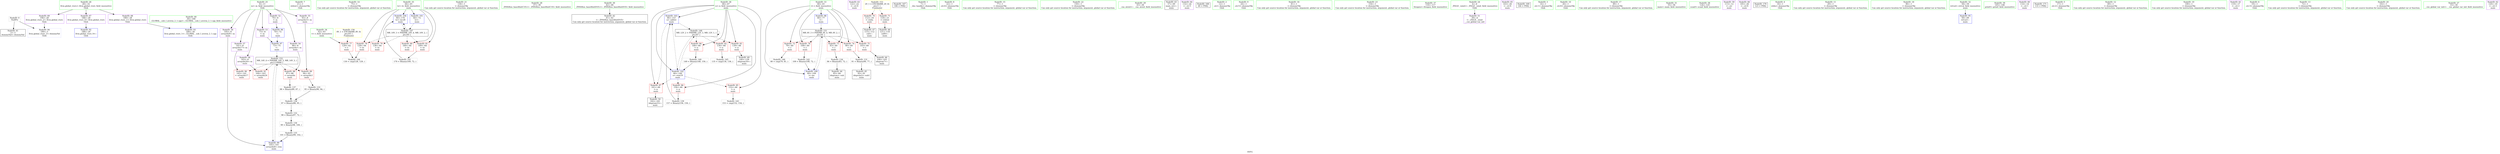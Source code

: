 digraph "SVFG" {
	label="SVFG";

	Node0x564448d8d000 [shape=record,color=grey,label="{NodeID: 0\nNullPtr}"];
	Node0x564448d8d000 -> Node0x564448da16e0[style=solid];
	Node0x564448d8d000 -> Node0x564448da5360[style=solid];
	Node0x564448da4fc0 [shape=record,color=red,label="{NodeID: 90\n142\<--141\n\<--arrayidx17\nmain\n}"];
	Node0x564448d9f490 [shape=record,color=green,label="{NodeID: 7\n21\<--1\nstdout\<--dummyObj\nGlob }"];
	Node0x564448da1dc0 [shape=record,color=blue,label="{NodeID: 97\n73\<--75\n\<--\nmain\n}"];
	Node0x564448da1dc0 -> Node0x564448daef70[style=dashed];
	Node0x564448d9fe80 [shape=record,color=green,label="{NodeID: 14\n75\<--1\n\<--dummyObj\nCan only get source location for instruction, argument, global var or function.}"];
	Node0x564448da2370 [shape=record,color=blue,label="{NodeID: 104\n64\<--170\nte\<--inc28\nmain\n}"];
	Node0x564448da2370 -> Node0x564448dad670[style=dashed];
	Node0x564448da03d0 [shape=record,color=green,label="{NodeID: 21\n136\<--1\n\<--dummyObj\nCan only get source location for instruction, argument, global var or function.}"];
	Node0x564448da0ad0 [shape=record,color=green,label="{NodeID: 28\n37\<--38\n_ZNSt8ios_base4InitC1Ev\<--_ZNSt8ios_base4InitC1Ev_field_insensitive\n}"];
	Node0x564448da1140 [shape=record,color=green,label="{NodeID: 35\n64\<--65\nte\<--te_field_insensitive\nmain\n}"];
	Node0x564448da1140 -> Node0x564448da4600[style=solid];
	Node0x564448da1140 -> Node0x564448da46d0[style=solid];
	Node0x564448da1140 -> Node0x564448da47a0[style=solid];
	Node0x564448da1140 -> Node0x564448da4870[style=solid];
	Node0x564448da1140 -> Node0x564448da2100[style=solid];
	Node0x564448da1140 -> Node0x564448da2370[style=solid];
	Node0x564448da17e0 [shape=record,color=black,label="{NodeID: 42\n41\<--42\n\<--_ZNSt8ios_base4InitD1Ev\nCan only get source location for instruction, argument, global var or function.}"];
	Node0x564448da27a0 [shape=record,color=grey,label="{NodeID: 132\n98 = Binary(97, 72, )\n}"];
	Node0x564448da27a0 -> Node0x564448da8800[style=solid];
	Node0x564448da2de0 [shape=record,color=black,label="{NodeID: 49\n140\<--139\nidxprom16\<--\nmain\n}"];
	Node0x564448da8c80 [shape=record,color=grey,label="{NodeID: 139\n157 = Binary(156, 150, )\n}"];
	Node0x564448da8c80 -> Node0x564448da22a0[style=solid];
	Node0x564448da3390 [shape=record,color=purple,label="{NodeID: 56\n105\<--8\narrayidx8\<--m\nmain\n}"];
	Node0x564448da3390 -> Node0x564448da1f60[style=solid];
	Node0x564448da9700 [shape=record,color=grey,label="{NodeID: 146\n80 = cmp(79, 81, )\n}"];
	Node0x564448da3940 [shape=record,color=purple,label="{NodeID: 63\n122\<--22\n\<--.str.4\nmain\n}"];
	Node0x564448daf470 [shape=record,color=yellow,style=double,label="{NodeID: 153\n2V_1 = ENCHI(MR_2V_0)\npts\{1 \}\nFun[main]}"];
	Node0x564448daf470 -> Node0x564448da3f80[style=dashed];
	Node0x564448daf470 -> Node0x564448da4050[style=dashed];
	Node0x564448da3f80 [shape=record,color=red,label="{NodeID: 70\n112\<--16\n\<--stdin\nmain\n}"];
	Node0x564448da3f80 -> Node0x564448da1c20[style=solid];
	Node0x564448da4530 [shape=record,color=red,label="{NodeID: 77\n129\<--62\n\<--t\nmain\n}"];
	Node0x564448da4530 -> Node0x564448da9400[style=solid];
	Node0x564448bd6540 [shape=record,color=black,label="{NodeID: 167\n166 = PHI()\n}"];
	Node0x564448da4ae0 [shape=record,color=red,label="{NodeID: 84\n148\<--66\n\<--n\nmain\n}"];
	Node0x564448da4ae0 -> Node0x564448da8e00[style=solid];
	Node0x564448d8d390 [shape=record,color=green,label="{NodeID: 1\n7\<--1\n__dso_handle\<--dummyObj\nGlob }"];
	Node0x564448da5090 [shape=record,color=red,label="{NodeID: 91\n164\<--163\n\<--arrayidx24\nmain\n}"];
	Node0x564448d8d920 [shape=record,color=green,label="{NodeID: 8\n22\<--1\n.str.4\<--dummyObj\nGlob }"];
	Node0x564448da1e90 [shape=record,color=blue,label="{NodeID: 98\n60\<--77\ni\<--\nmain\n}"];
	Node0x564448da1e90 -> Node0x564448daea70[style=dashed];
	Node0x564448d9ff10 [shape=record,color=green,label="{NodeID: 15\n77\<--1\n\<--dummyObj\nCan only get source location for instruction, argument, global var or function.}"];
	Node0x564448da04d0 [shape=record,color=green,label="{NodeID: 22\n150\<--1\n\<--dummyObj\nCan only get source location for instruction, argument, global var or function.}"];
	Node0x564448da0bd0 [shape=record,color=green,label="{NodeID: 29\n43\<--44\n__cxa_atexit\<--__cxa_atexit_field_insensitive\n}"];
	Node0x564448da1210 [shape=record,color=green,label="{NodeID: 36\n66\<--67\nn\<--n_field_insensitive\nmain\n}"];
	Node0x564448da1210 -> Node0x564448da4940[style=solid];
	Node0x564448da1210 -> Node0x564448da4a10[style=solid];
	Node0x564448da1210 -> Node0x564448da4ae0[style=solid];
	Node0x564448da1210 -> Node0x564448da4bb0[style=solid];
	Node0x564448da1210 -> Node0x564448da4c80[style=solid];
	Node0x564448da1210 -> Node0x564448da4d50[style=solid];
	Node0x564448da1210 -> Node0x564448da21d0[style=solid];
	Node0x564448da1210 -> Node0x564448da22a0[style=solid];
	Node0x564448da18e0 [shape=record,color=black,label="{NodeID: 43\n57\<--69\nmain_ret\<--\nmain\n}"];
	Node0x564448da2920 [shape=record,color=grey,label="{NodeID: 133\n95 = Binary(96, 94, )\n}"];
	Node0x564448da2920 -> Node0x564448da8b00[style=solid];
	Node0x564448da2eb0 [shape=record,color=black,label="{NodeID: 50\n162\<--161\nidxprom23\<--\nmain\n}"];
	Node0x564448da8e00 [shape=record,color=grey,label="{NodeID: 140\n149 = Binary(148, 150, )\n}"];
	Node0x564448da8e00 -> Node0x564448da21d0[style=solid];
	Node0x564448da3460 [shape=record,color=purple,label="{NodeID: 57\n141\<--8\narrayidx17\<--m\nmain\n}"];
	Node0x564448da3460 -> Node0x564448da4fc0[style=solid];
	Node0x564448dad670 [shape=record,color=black,label="{NodeID: 147\nMR_10V_3 = PHI(MR_10V_4, MR_10V_2, )\npts\{65 \}\n}"];
	Node0x564448dad670 -> Node0x564448da4600[style=dashed];
	Node0x564448dad670 -> Node0x564448da46d0[style=dashed];
	Node0x564448dad670 -> Node0x564448da47a0[style=dashed];
	Node0x564448dad670 -> Node0x564448da4870[style=dashed];
	Node0x564448dad670 -> Node0x564448da2370[style=dashed];
	Node0x564448da3a10 [shape=record,color=purple,label="{NodeID: 64\n132\<--24\n\<--.str.5\nmain\n}"];
	Node0x564448da4050 [shape=record,color=red,label="{NodeID: 71\n118\<--21\n\<--stdout\nmain\n}"];
	Node0x564448da4050 -> Node0x564448da2d10[style=solid];
	Node0x564448da4600 [shape=record,color=red,label="{NodeID: 78\n128\<--64\n\<--te\nmain\n}"];
	Node0x564448da4600 -> Node0x564448da9400[style=solid];
	Node0x564448db5670 [shape=record,color=black,label="{NodeID: 168\n40 = PHI()\n}"];
	Node0x564448da4bb0 [shape=record,color=red,label="{NodeID: 85\n152\<--66\n\<--n\nmain\n}"];
	Node0x564448da4bb0 -> Node0x564448da9280[style=solid];
	Node0x564448d8d210 [shape=record,color=green,label="{NodeID: 2\n12\<--1\n.str\<--dummyObj\nGlob }"];
	Node0x564448da5160 [shape=record,color=blue,label="{NodeID: 92\n188\<--29\nllvm.global_ctors_0\<--\nGlob }"];
	Node0x564448d8d9b0 [shape=record,color=green,label="{NodeID: 9\n24\<--1\n.str.5\<--dummyObj\nGlob }"];
	Node0x564448da1f60 [shape=record,color=blue,label="{NodeID: 99\n105\<--101\narrayidx8\<--rem\nmain\n}"];
	Node0x564448da1f60 -> Node0x564448daef70[style=dashed];
	Node0x564448d9ffa0 [shape=record,color=green,label="{NodeID: 16\n81\<--1\n\<--dummyObj\nCan only get source location for instruction, argument, global var or function.}"];
	Node0x564448da05d0 [shape=record,color=green,label="{NodeID: 23\n154\<--1\n\<--dummyObj\nCan only get source location for instruction, argument, global var or function.}"];
	Node0x564448da0cd0 [shape=record,color=green,label="{NodeID: 30\n42\<--48\n_ZNSt8ios_base4InitD1Ev\<--_ZNSt8ios_base4InitD1Ev_field_insensitive\n}"];
	Node0x564448da0cd0 -> Node0x564448da17e0[style=solid];
	Node0x564448da12e0 [shape=record,color=green,label="{NodeID: 37\n116\<--117\nfreopen\<--freopen_field_insensitive\n}"];
	Node0x564448da19b0 [shape=record,color=black,label="{NodeID: 44\n85\<--84\nidxprom\<--sub\nmain\n}"];
	Node0x564448da2aa0 [shape=record,color=grey,label="{NodeID: 134\n84 = Binary(83, 72, )\n}"];
	Node0x564448da2aa0 -> Node0x564448da19b0[style=solid];
	Node0x564448da2f80 [shape=record,color=purple,label="{NodeID: 51\n39\<--4\n\<--_ZStL8__ioinit\n__cxx_global_var_init\n}"];
	Node0x564448da8f80 [shape=record,color=grey,label="{NodeID: 141\n170 = Binary(169, 72, )\n}"];
	Node0x564448da8f80 -> Node0x564448da2370[style=solid];
	Node0x564448da3530 [shape=record,color=purple,label="{NodeID: 58\n163\<--8\narrayidx24\<--m\nmain\n}"];
	Node0x564448da3530 -> Node0x564448da5090[style=solid];
	Node0x564448dadb70 [shape=record,color=black,label="{NodeID: 148\nMR_12V_2 = PHI(MR_12V_3, MR_12V_1, )\npts\{67 \}\n}"];
	Node0x564448dadb70 -> Node0x564448da4940[style=dashed];
	Node0x564448dadb70 -> Node0x564448da4a10[style=dashed];
	Node0x564448dadb70 -> Node0x564448da4ae0[style=dashed];
	Node0x564448dadb70 -> Node0x564448da21d0[style=dashed];
	Node0x564448dadb70 -> Node0x564448dadb70[style=dashed];
	Node0x564448da3ae0 [shape=record,color=purple,label="{NodeID: 65\n143\<--26\n\<--.str.6\nmain\n}"];
	Node0x564448da4120 [shape=record,color=red,label="{NodeID: 72\n79\<--60\n\<--i\nmain\n}"];
	Node0x564448da4120 -> Node0x564448da9700[style=solid];
	Node0x564448da46d0 [shape=record,color=red,label="{NodeID: 79\n138\<--64\n\<--te\nmain\n}"];
	Node0x564448db5770 [shape=record,color=black,label="{NodeID: 169\n144 = PHI()\n}"];
	Node0x564448da4c80 [shape=record,color=red,label="{NodeID: 86\n156\<--66\n\<--n\nmain\n}"];
	Node0x564448da4c80 -> Node0x564448da8c80[style=solid];
	Node0x564448d8d2a0 [shape=record,color=green,label="{NodeID: 3\n14\<--1\n.str.1\<--dummyObj\nGlob }"];
	Node0x564448da5260 [shape=record,color=blue,label="{NodeID: 93\n189\<--30\nllvm.global_ctors_1\<--_GLOBAL__sub_I_averza_2_1.cpp\nGlob }"];
	Node0x564448d8da40 [shape=record,color=green,label="{NodeID: 10\n26\<--1\n.str.6\<--dummyObj\nGlob }"];
	Node0x564448da2030 [shape=record,color=blue,label="{NodeID: 100\n60\<--109\ni\<--inc\nmain\n}"];
	Node0x564448da2030 -> Node0x564448daea70[style=dashed];
	Node0x564448da0030 [shape=record,color=green,label="{NodeID: 17\n89\<--1\n\<--dummyObj\nCan only get source location for instruction, argument, global var or function.}"];
	Node0x564448da06d0 [shape=record,color=green,label="{NodeID: 24\n4\<--6\n_ZStL8__ioinit\<--_ZStL8__ioinit_field_insensitive\nGlob }"];
	Node0x564448da06d0 -> Node0x564448da2f80[style=solid];
	Node0x564448da0dd0 [shape=record,color=green,label="{NodeID: 31\n55\<--56\nmain\<--main_field_insensitive\n}"];
	Node0x564448da13e0 [shape=record,color=green,label="{NodeID: 38\n124\<--125\nscanf\<--scanf_field_insensitive\n}"];
	Node0x564448da1a80 [shape=record,color=black,label="{NodeID: 45\n92\<--91\nidxprom2\<--sub1\nmain\n}"];
	Node0x564448da2c20 [shape=record,color=grey,label="{NodeID: 135\n101 = Binary(99, 102, )\n}"];
	Node0x564448da2c20 -> Node0x564448da1f60[style=solid];
	Node0x564448da3050 [shape=record,color=purple,label="{NodeID: 52\n70\<--8\n\<--m\nmain\n}"];
	Node0x564448da3050 -> Node0x564448da1cf0[style=solid];
	Node0x564448da9100 [shape=record,color=grey,label="{NodeID: 142\n109 = Binary(108, 72, )\n}"];
	Node0x564448da9100 -> Node0x564448da2030[style=solid];
	Node0x564448da3600 [shape=record,color=purple,label="{NodeID: 59\n113\<--12\n\<--.str\nmain\n}"];
	Node0x564448da3bb0 [shape=record,color=purple,label="{NodeID: 66\n165\<--26\n\<--.str.6\nmain\n}"];
	Node0x564448db0150 [shape=record,color=yellow,style=double,label="{NodeID: 156\n8V_1 = ENCHI(MR_8V_0)\npts\{63 \}\nFun[main]}"];
	Node0x564448db0150 -> Node0x564448da4530[style=dashed];
	Node0x564448da41f0 [shape=record,color=red,label="{NodeID: 73\n83\<--60\n\<--i\nmain\n}"];
	Node0x564448da41f0 -> Node0x564448da2aa0[style=solid];
	Node0x564448da47a0 [shape=record,color=red,label="{NodeID: 80\n160\<--64\n\<--te\nmain\n}"];
	Node0x564448db5870 [shape=record,color=black,label="{NodeID: 170\n123 = PHI()\n}"];
	Node0x564448da4d50 [shape=record,color=red,label="{NodeID: 87\n161\<--66\n\<--n\nmain\n}"];
	Node0x564448da4d50 -> Node0x564448da2eb0[style=solid];
	Node0x564448d9f2e0 [shape=record,color=green,label="{NodeID: 4\n16\<--1\nstdin\<--dummyObj\nGlob }"];
	Node0x564448da5360 [shape=record,color=blue, style = dotted,label="{NodeID: 94\n190\<--3\nllvm.global_ctors_2\<--dummyVal\nGlob }"];
	Node0x564448d9fcd0 [shape=record,color=green,label="{NodeID: 11\n29\<--1\n\<--dummyObj\nCan only get source location for instruction, argument, global var or function.}"];
	Node0x564448da2100 [shape=record,color=blue,label="{NodeID: 101\n64\<--72\nte\<--\nmain\n}"];
	Node0x564448da2100 -> Node0x564448dad670[style=dashed];
	Node0x564448da0100 [shape=record,color=green,label="{NodeID: 18\n96\<--1\n\<--dummyObj\nCan only get source location for instruction, argument, global var or function.}"];
	Node0x564448da07d0 [shape=record,color=green,label="{NodeID: 25\n8\<--11\nm\<--m_field_insensitive\nGlob }"];
	Node0x564448da07d0 -> Node0x564448da3050[style=solid];
	Node0x564448da07d0 -> Node0x564448da3120[style=solid];
	Node0x564448da07d0 -> Node0x564448da31f0[style=solid];
	Node0x564448da07d0 -> Node0x564448da32c0[style=solid];
	Node0x564448da07d0 -> Node0x564448da3390[style=solid];
	Node0x564448da07d0 -> Node0x564448da3460[style=solid];
	Node0x564448da07d0 -> Node0x564448da3530[style=solid];
	Node0x564448da0ed0 [shape=record,color=green,label="{NodeID: 32\n58\<--59\nretval\<--retval_field_insensitive\nmain\n}"];
	Node0x564448da0ed0 -> Node0x564448da5460[style=solid];
	Node0x564448da14e0 [shape=record,color=green,label="{NodeID: 39\n145\<--146\nprintf\<--printf_field_insensitive\n}"];
	Node0x564448da1b50 [shape=record,color=black,label="{NodeID: 46\n104\<--103\nidxprom7\<--\nmain\n}"];
	Node0x564448da8800 [shape=record,color=grey,label="{NodeID: 136\n99 = Binary(98, 100, )\n}"];
	Node0x564448da8800 -> Node0x564448da2c20[style=solid];
	Node0x564448da3120 [shape=record,color=purple,label="{NodeID: 53\n73\<--8\n\<--m\nmain\n}"];
	Node0x564448da3120 -> Node0x564448da1dc0[style=solid];
	Node0x564448da9280 [shape=record,color=grey,label="{NodeID: 143\n153 = cmp(152, 154, )\n}"];
	Node0x564448da36d0 [shape=record,color=purple,label="{NodeID: 60\n114\<--14\n\<--.str.1\nmain\n}"];
	Node0x564448da3c80 [shape=record,color=purple,label="{NodeID: 67\n188\<--28\nllvm.global_ctors_0\<--llvm.global_ctors\nGlob }"];
	Node0x564448da3c80 -> Node0x564448da5160[style=solid];
	Node0x564448da42c0 [shape=record,color=red,label="{NodeID: 74\n90\<--60\n\<--i\nmain\n}"];
	Node0x564448da42c0 -> Node0x564448da2620[style=solid];
	Node0x564448da4870 [shape=record,color=red,label="{NodeID: 81\n169\<--64\n\<--te\nmain\n}"];
	Node0x564448da4870 -> Node0x564448da8f80[style=solid];
	Node0x564448db5970 [shape=record,color=black,label="{NodeID: 171\n133 = PHI()\n}"];
	Node0x564448da4e20 [shape=record,color=red,label="{NodeID: 88\n87\<--86\n\<--arrayidx\nmain\n}"];
	Node0x564448da4e20 -> Node0x564448da8980[style=solid];
	Node0x564448d9f370 [shape=record,color=green,label="{NodeID: 5\n17\<--1\n.str.2\<--dummyObj\nGlob }"];
	Node0x564448da5460 [shape=record,color=blue,label="{NodeID: 95\n58\<--69\nretval\<--\nmain\n}"];
	Node0x564448d9fd60 [shape=record,color=green,label="{NodeID: 12\n69\<--1\n\<--dummyObj\nCan only get source location for instruction, argument, global var or function.}"];
	Node0x564448da21d0 [shape=record,color=blue,label="{NodeID: 102\n66\<--149\nn\<--rem19\nmain\n}"];
	Node0x564448da21d0 -> Node0x564448da4bb0[style=dashed];
	Node0x564448da21d0 -> Node0x564448da4c80[style=dashed];
	Node0x564448da21d0 -> Node0x564448da4d50[style=dashed];
	Node0x564448da21d0 -> Node0x564448da22a0[style=dashed];
	Node0x564448da21d0 -> Node0x564448dadb70[style=dashed];
	Node0x564448da01d0 [shape=record,color=green,label="{NodeID: 19\n100\<--1\n\<--dummyObj\nCan only get source location for instruction, argument, global var or function.}"];
	Node0x564448da08d0 [shape=record,color=green,label="{NodeID: 26\n28\<--32\nllvm.global_ctors\<--llvm.global_ctors_field_insensitive\nGlob }"];
	Node0x564448da08d0 -> Node0x564448da3c80[style=solid];
	Node0x564448da08d0 -> Node0x564448da3d80[style=solid];
	Node0x564448da08d0 -> Node0x564448da3e80[style=solid];
	Node0x564448da0fa0 [shape=record,color=green,label="{NodeID: 33\n60\<--61\ni\<--i_field_insensitive\nmain\n}"];
	Node0x564448da0fa0 -> Node0x564448da4120[style=solid];
	Node0x564448da0fa0 -> Node0x564448da41f0[style=solid];
	Node0x564448da0fa0 -> Node0x564448da42c0[style=solid];
	Node0x564448da0fa0 -> Node0x564448da4390[style=solid];
	Node0x564448da0fa0 -> Node0x564448da4460[style=solid];
	Node0x564448da0fa0 -> Node0x564448da1e90[style=solid];
	Node0x564448da0fa0 -> Node0x564448da2030[style=solid];
	Node0x564448da15e0 [shape=record,color=green,label="{NodeID: 40\n30\<--184\n_GLOBAL__sub_I_averza_2_1.cpp\<--_GLOBAL__sub_I_averza_2_1.cpp_field_insensitive\n}"];
	Node0x564448da15e0 -> Node0x564448da5260[style=solid];
	Node0x564448da1c20 [shape=record,color=black,label="{NodeID: 47\n115\<--112\ncall\<--\nmain\n}"];
	Node0x564448da8980 [shape=record,color=grey,label="{NodeID: 137\n88 = Binary(89, 87, )\n}"];
	Node0x564448da8980 -> Node0x564448da8b00[style=solid];
	Node0x564448da31f0 [shape=record,color=purple,label="{NodeID: 54\n86\<--8\narrayidx\<--m\nmain\n}"];
	Node0x564448da31f0 -> Node0x564448da4e20[style=solid];
	Node0x564448da9400 [shape=record,color=grey,label="{NodeID: 144\n130 = cmp(128, 129, )\n}"];
	Node0x564448da37a0 [shape=record,color=purple,label="{NodeID: 61\n119\<--17\n\<--.str.2\nmain\n}"];
	Node0x564448daea70 [shape=record,color=black,label="{NodeID: 151\nMR_6V_3 = PHI(MR_6V_4, MR_6V_2, )\npts\{61 \}\n}"];
	Node0x564448daea70 -> Node0x564448da4120[style=dashed];
	Node0x564448daea70 -> Node0x564448da41f0[style=dashed];
	Node0x564448daea70 -> Node0x564448da42c0[style=dashed];
	Node0x564448daea70 -> Node0x564448da4390[style=dashed];
	Node0x564448daea70 -> Node0x564448da4460[style=dashed];
	Node0x564448daea70 -> Node0x564448da2030[style=dashed];
	Node0x564448da3d80 [shape=record,color=purple,label="{NodeID: 68\n189\<--28\nllvm.global_ctors_1\<--llvm.global_ctors\nGlob }"];
	Node0x564448da3d80 -> Node0x564448da5260[style=solid];
	Node0x564448da4390 [shape=record,color=red,label="{NodeID: 75\n103\<--60\n\<--i\nmain\n}"];
	Node0x564448da4390 -> Node0x564448da1b50[style=solid];
	Node0x564448da4940 [shape=record,color=red,label="{NodeID: 82\n134\<--66\n\<--n\nmain\n}"];
	Node0x564448da4940 -> Node0x564448da9580[style=solid];
	Node0x564448da4ef0 [shape=record,color=red,label="{NodeID: 89\n94\<--93\n\<--arrayidx3\nmain\n}"];
	Node0x564448da4ef0 -> Node0x564448da2920[style=solid];
	Node0x564448d9f400 [shape=record,color=green,label="{NodeID: 6\n19\<--1\n.str.3\<--dummyObj\nGlob }"];
	Node0x564448da1cf0 [shape=record,color=blue,label="{NodeID: 96\n70\<--72\n\<--\nmain\n}"];
	Node0x564448da1cf0 -> Node0x564448da1dc0[style=dashed];
	Node0x564448d9fdf0 [shape=record,color=green,label="{NodeID: 13\n72\<--1\n\<--dummyObj\nCan only get source location for instruction, argument, global var or function.}"];
	Node0x564448da22a0 [shape=record,color=blue,label="{NodeID: 103\n66\<--157\nn\<--add22\nmain\n}"];
	Node0x564448da22a0 -> Node0x564448da4d50[style=dashed];
	Node0x564448da22a0 -> Node0x564448dadb70[style=dashed];
	Node0x564448da02d0 [shape=record,color=green,label="{NodeID: 20\n102\<--1\n\<--dummyObj\nCan only get source location for instruction, argument, global var or function.}"];
	Node0x564448da09d0 [shape=record,color=green,label="{NodeID: 27\n33\<--34\n__cxx_global_var_init\<--__cxx_global_var_init_field_insensitive\n}"];
	Node0x564448da1070 [shape=record,color=green,label="{NodeID: 34\n62\<--63\nt\<--t_field_insensitive\nmain\n}"];
	Node0x564448da1070 -> Node0x564448da4530[style=solid];
	Node0x564448da16e0 [shape=record,color=black,label="{NodeID: 41\n2\<--3\ndummyVal\<--dummyVal\n}"];
	Node0x564448da2620 [shape=record,color=grey,label="{NodeID: 131\n91 = Binary(90, 77, )\n}"];
	Node0x564448da2620 -> Node0x564448da1a80[style=solid];
	Node0x564448da2d10 [shape=record,color=black,label="{NodeID: 48\n121\<--118\ncall9\<--\nmain\n}"];
	Node0x564448da8b00 [shape=record,color=grey,label="{NodeID: 138\n97 = Binary(88, 95, )\n}"];
	Node0x564448da8b00 -> Node0x564448da27a0[style=solid];
	Node0x564448da32c0 [shape=record,color=purple,label="{NodeID: 55\n93\<--8\narrayidx3\<--m\nmain\n}"];
	Node0x564448da32c0 -> Node0x564448da4ef0[style=solid];
	Node0x564448da9580 [shape=record,color=grey,label="{NodeID: 145\n135 = cmp(134, 136, )\n}"];
	Node0x564448da3870 [shape=record,color=purple,label="{NodeID: 62\n120\<--19\n\<--.str.3\nmain\n}"];
	Node0x564448daef70 [shape=record,color=black,label="{NodeID: 152\nMR_14V_4 = PHI(MR_14V_5, MR_14V_3, )\npts\{110000 \}\n}"];
	Node0x564448daef70 -> Node0x564448da4e20[style=dashed];
	Node0x564448daef70 -> Node0x564448da4ef0[style=dashed];
	Node0x564448daef70 -> Node0x564448da4fc0[style=dashed];
	Node0x564448daef70 -> Node0x564448da5090[style=dashed];
	Node0x564448daef70 -> Node0x564448da1f60[style=dashed];
	Node0x564448da3e80 [shape=record,color=purple,label="{NodeID: 69\n190\<--28\nllvm.global_ctors_2\<--llvm.global_ctors\nGlob }"];
	Node0x564448da3e80 -> Node0x564448da5360[style=solid];
	Node0x564448da4460 [shape=record,color=red,label="{NodeID: 76\n108\<--60\n\<--i\nmain\n}"];
	Node0x564448da4460 -> Node0x564448da9100[style=solid];
	Node0x564448da4a10 [shape=record,color=red,label="{NodeID: 83\n139\<--66\n\<--n\nmain\n}"];
	Node0x564448da4a10 -> Node0x564448da2de0[style=solid];
}
